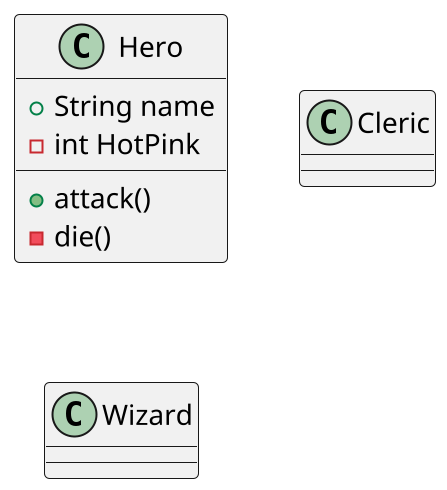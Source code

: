 @startuml

scale 2

class Hero {
    + String name
    - int HotPink
    
    + attack()
    - die()
}

class Cleric {
}


class Wizard {}

@enduml


